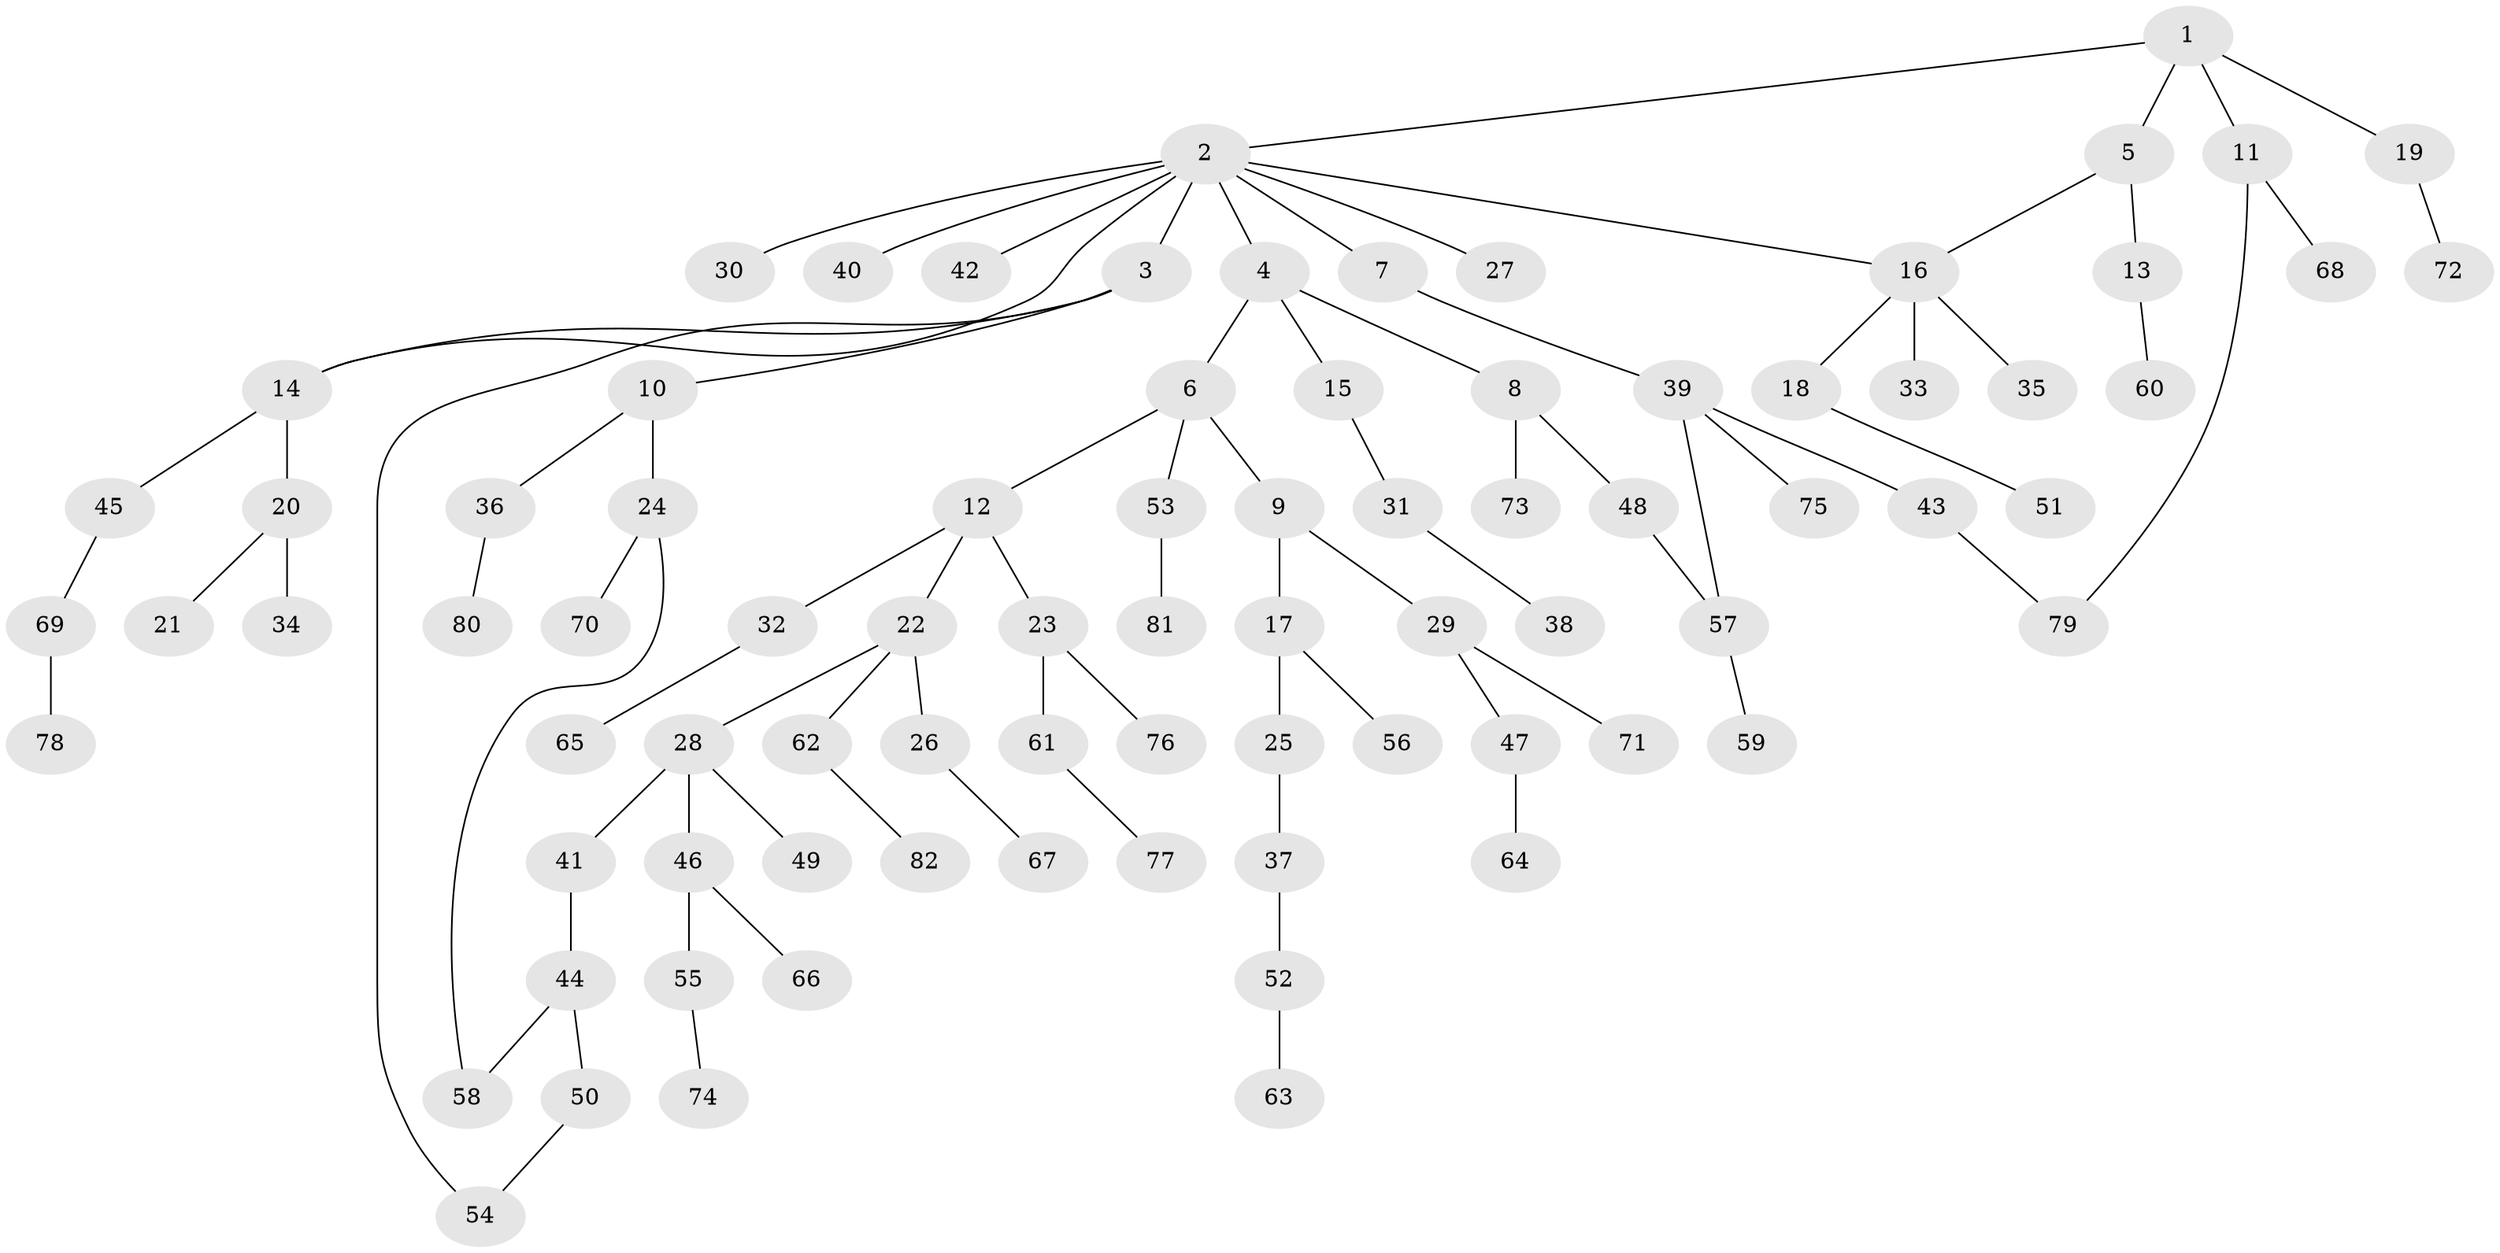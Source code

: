 // Generated by graph-tools (version 1.1) at 2025/13/03/09/25 04:13:28]
// undirected, 82 vertices, 87 edges
graph export_dot {
graph [start="1"]
  node [color=gray90,style=filled];
  1;
  2;
  3;
  4;
  5;
  6;
  7;
  8;
  9;
  10;
  11;
  12;
  13;
  14;
  15;
  16;
  17;
  18;
  19;
  20;
  21;
  22;
  23;
  24;
  25;
  26;
  27;
  28;
  29;
  30;
  31;
  32;
  33;
  34;
  35;
  36;
  37;
  38;
  39;
  40;
  41;
  42;
  43;
  44;
  45;
  46;
  47;
  48;
  49;
  50;
  51;
  52;
  53;
  54;
  55;
  56;
  57;
  58;
  59;
  60;
  61;
  62;
  63;
  64;
  65;
  66;
  67;
  68;
  69;
  70;
  71;
  72;
  73;
  74;
  75;
  76;
  77;
  78;
  79;
  80;
  81;
  82;
  1 -- 2;
  1 -- 5;
  1 -- 11;
  1 -- 19;
  2 -- 3;
  2 -- 4;
  2 -- 7;
  2 -- 16;
  2 -- 27;
  2 -- 30;
  2 -- 40;
  2 -- 42;
  2 -- 14;
  3 -- 10;
  3 -- 14;
  3 -- 54;
  4 -- 6;
  4 -- 8;
  4 -- 15;
  5 -- 13;
  5 -- 16;
  6 -- 9;
  6 -- 12;
  6 -- 53;
  7 -- 39;
  8 -- 48;
  8 -- 73;
  9 -- 17;
  9 -- 29;
  10 -- 24;
  10 -- 36;
  11 -- 68;
  11 -- 79;
  12 -- 22;
  12 -- 23;
  12 -- 32;
  13 -- 60;
  14 -- 20;
  14 -- 45;
  15 -- 31;
  16 -- 18;
  16 -- 33;
  16 -- 35;
  17 -- 25;
  17 -- 56;
  18 -- 51;
  19 -- 72;
  20 -- 21;
  20 -- 34;
  22 -- 26;
  22 -- 28;
  22 -- 62;
  23 -- 61;
  23 -- 76;
  24 -- 70;
  24 -- 58;
  25 -- 37;
  26 -- 67;
  28 -- 41;
  28 -- 46;
  28 -- 49;
  29 -- 47;
  29 -- 71;
  31 -- 38;
  32 -- 65;
  36 -- 80;
  37 -- 52;
  39 -- 43;
  39 -- 57;
  39 -- 75;
  41 -- 44;
  43 -- 79;
  44 -- 50;
  44 -- 58;
  45 -- 69;
  46 -- 55;
  46 -- 66;
  47 -- 64;
  48 -- 57;
  50 -- 54;
  52 -- 63;
  53 -- 81;
  55 -- 74;
  57 -- 59;
  61 -- 77;
  62 -- 82;
  69 -- 78;
}
